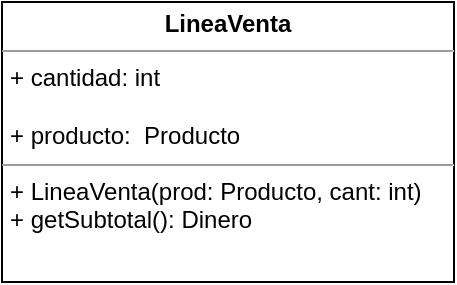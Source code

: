<mxfile version="20.4.0" type="github">
  <diagram id="8uFqvL9LLEqmlaU-C6Lz" name="Página-1">
    <mxGraphModel dx="1038" dy="617" grid="1" gridSize="10" guides="1" tooltips="1" connect="1" arrows="1" fold="1" page="1" pageScale="1" pageWidth="827" pageHeight="1169" math="0" shadow="0">
      <root>
        <mxCell id="0" />
        <mxCell id="1" parent="0" />
        <mxCell id="CPr8iy1zuzsi7vyLdkzr-5" value="&lt;p style=&quot;margin:0px;margin-top:4px;text-align:center;&quot;&gt;&lt;b&gt;LineaVenta&lt;/b&gt;&lt;br&gt;&lt;/p&gt;&lt;hr size=&quot;1&quot;&gt;&lt;p style=&quot;margin:0px;margin-left:4px;&quot;&gt;+ cantidad: int&lt;br&gt;&lt;/p&gt;&lt;p style=&quot;margin:0px;margin-left:4px;&quot;&gt;&lt;br&gt;&lt;/p&gt;&lt;p style=&quot;margin:0px;margin-left:4px;&quot;&gt;+ producto:&amp;nbsp; Producto&lt;br&gt;&lt;/p&gt;&lt;hr size=&quot;1&quot;&gt;&lt;p style=&quot;margin:0px;margin-left:4px;&quot;&gt;+ LineaVenta(prod: Producto, cant: int)&lt;/p&gt;&lt;p style=&quot;margin:0px;margin-left:4px;&quot;&gt;+ getSubtotal(): Dinero&lt;br&gt;&lt;/p&gt;&lt;p style=&quot;margin:0px;margin-left:4px;&quot;&gt;&lt;br&gt;&lt;/p&gt;" style="verticalAlign=top;align=left;overflow=fill;fontSize=12;fontFamily=Helvetica;html=1;" parent="1" vertex="1">
          <mxGeometry x="414" y="230" width="226" height="140" as="geometry" />
        </mxCell>
      </root>
    </mxGraphModel>
  </diagram>
</mxfile>
